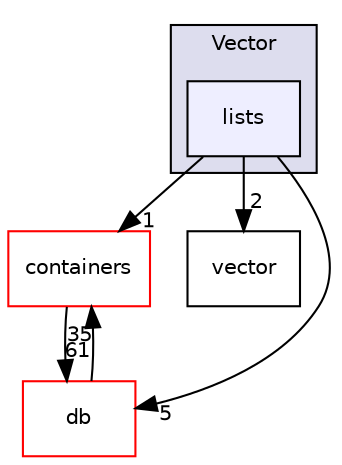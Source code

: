 digraph "src/OpenFOAM/primitives/Vector/lists" {
  bgcolor=transparent;
  compound=true
  node [ fontsize="10", fontname="Helvetica"];
  edge [ labelfontsize="10", labelfontname="Helvetica"];
  subgraph clusterdir_6ef5fbba1c02603637a533e2f686aa62 {
    graph [ bgcolor="#ddddee", pencolor="black", label="Vector" fontname="Helvetica", fontsize="10", URL="dir_6ef5fbba1c02603637a533e2f686aa62.html"]
  dir_6222066c6900111c7783e46ac78461f5 [shape=box, label="lists", style="filled", fillcolor="#eeeeff", pencolor="black", URL="dir_6222066c6900111c7783e46ac78461f5.html"];
  }
  dir_19d0872053bde092be81d7fe3f56cbf7 [shape=box label="containers" color="red" URL="dir_19d0872053bde092be81d7fe3f56cbf7.html"];
  dir_1d0183e3dd439c231d98049d5fd7da7c [shape=box label="vector" URL="dir_1d0183e3dd439c231d98049d5fd7da7c.html"];
  dir_63c634f7a7cfd679ac26c67fb30fc32f [shape=box label="db" color="red" URL="dir_63c634f7a7cfd679ac26c67fb30fc32f.html"];
  dir_6222066c6900111c7783e46ac78461f5->dir_19d0872053bde092be81d7fe3f56cbf7 [headlabel="1", labeldistance=1.5 headhref="dir_002410_001896.html"];
  dir_6222066c6900111c7783e46ac78461f5->dir_1d0183e3dd439c231d98049d5fd7da7c [headlabel="2", labeldistance=1.5 headhref="dir_002410_002411.html"];
  dir_6222066c6900111c7783e46ac78461f5->dir_63c634f7a7cfd679ac26c67fb30fc32f [headlabel="5", labeldistance=1.5 headhref="dir_002410_001947.html"];
  dir_19d0872053bde092be81d7fe3f56cbf7->dir_63c634f7a7cfd679ac26c67fb30fc32f [headlabel="61", labeldistance=1.5 headhref="dir_001896_001947.html"];
  dir_63c634f7a7cfd679ac26c67fb30fc32f->dir_19d0872053bde092be81d7fe3f56cbf7 [headlabel="35", labeldistance=1.5 headhref="dir_001947_001896.html"];
}

